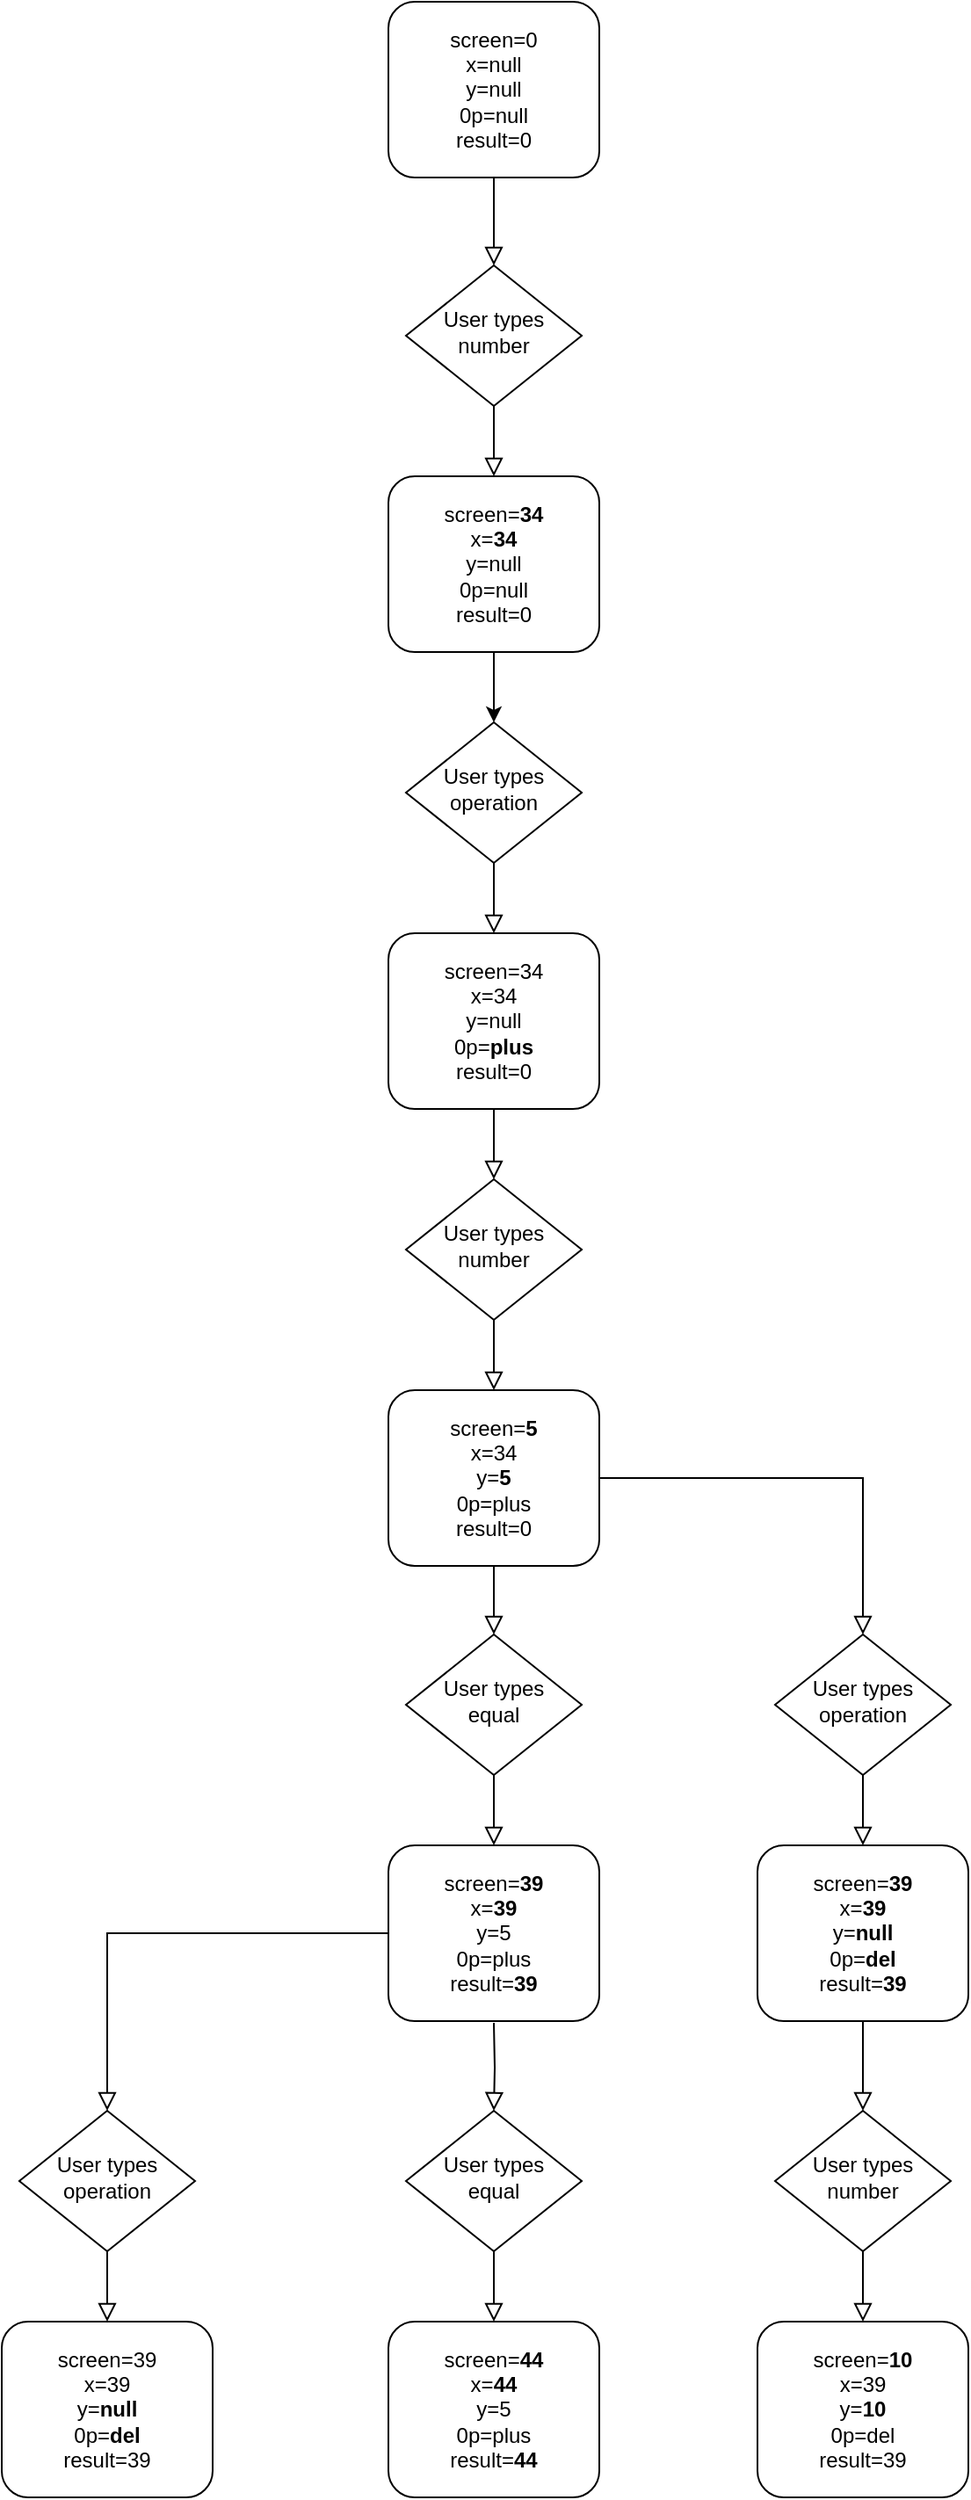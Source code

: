 <mxfile version="20.0.4" type="device"><diagram id="C5RBs43oDa-KdzZeNtuy" name="Page-1"><mxGraphModel dx="2524" dy="917" grid="1" gridSize="10" guides="1" tooltips="1" connect="1" arrows="1" fold="1" page="1" pageScale="1" pageWidth="827" pageHeight="1169" math="0" shadow="0"><root><mxCell id="WIyWlLk6GJQsqaUBKTNV-0"/><mxCell id="WIyWlLk6GJQsqaUBKTNV-1" parent="WIyWlLk6GJQsqaUBKTNV-0"/><mxCell id="WIyWlLk6GJQsqaUBKTNV-2" value="" style="rounded=0;html=1;jettySize=auto;orthogonalLoop=1;fontSize=11;endArrow=block;endFill=0;endSize=8;strokeWidth=1;shadow=0;labelBackgroundColor=none;edgeStyle=orthogonalEdgeStyle;" parent="WIyWlLk6GJQsqaUBKTNV-1" source="WIyWlLk6GJQsqaUBKTNV-3" target="WIyWlLk6GJQsqaUBKTNV-6" edge="1"><mxGeometry relative="1" as="geometry"/></mxCell><mxCell id="WIyWlLk6GJQsqaUBKTNV-3" value="screen=0&lt;br&gt;x=null&lt;br&gt;y=null&lt;br&gt;0p=null&lt;br&gt;result=0" style="rounded=1;whiteSpace=wrap;html=1;fontSize=12;glass=0;strokeWidth=1;shadow=0;" parent="WIyWlLk6GJQsqaUBKTNV-1" vertex="1"><mxGeometry x="160" y="20" width="120" height="100" as="geometry"/></mxCell><mxCell id="WIyWlLk6GJQsqaUBKTNV-4" value="" style="rounded=0;html=1;jettySize=auto;orthogonalLoop=1;fontSize=11;endArrow=block;endFill=0;endSize=8;strokeWidth=1;shadow=0;labelBackgroundColor=none;edgeStyle=orthogonalEdgeStyle;" parent="WIyWlLk6GJQsqaUBKTNV-1" source="WIyWlLk6GJQsqaUBKTNV-6" edge="1"><mxGeometry y="20" relative="1" as="geometry"><mxPoint as="offset"/><mxPoint x="220" y="290" as="targetPoint"/></mxGeometry></mxCell><mxCell id="WIyWlLk6GJQsqaUBKTNV-6" value="User types number" style="rhombus;whiteSpace=wrap;html=1;shadow=0;fontFamily=Helvetica;fontSize=12;align=center;strokeWidth=1;spacing=6;spacingTop=-4;" parent="WIyWlLk6GJQsqaUBKTNV-1" vertex="1"><mxGeometry x="170" y="170" width="100" height="80" as="geometry"/></mxCell><mxCell id="RcGq7jymImwT0r9FYBpx-5" style="edgeStyle=orthogonalEdgeStyle;rounded=0;orthogonalLoop=1;jettySize=auto;html=1;entryX=0.5;entryY=0;entryDx=0;entryDy=0;" edge="1" parent="WIyWlLk6GJQsqaUBKTNV-1" source="RcGq7jymImwT0r9FYBpx-0" target="RcGq7jymImwT0r9FYBpx-3"><mxGeometry relative="1" as="geometry"><mxPoint x="220" y="410" as="targetPoint"/></mxGeometry></mxCell><mxCell id="RcGq7jymImwT0r9FYBpx-0" value="screen=&lt;b&gt;34&lt;/b&gt;&lt;br&gt;x=&lt;b&gt;34&lt;/b&gt;&lt;br&gt;y=null&lt;br&gt;0p=null&lt;br&gt;result=0" style="rounded=1;whiteSpace=wrap;html=1;fontSize=12;glass=0;strokeWidth=1;shadow=0;" vertex="1" parent="WIyWlLk6GJQsqaUBKTNV-1"><mxGeometry x="160" y="290" width="120" height="100" as="geometry"/></mxCell><mxCell id="RcGq7jymImwT0r9FYBpx-2" value="screen=34&lt;br&gt;x=34&lt;br&gt;y=null&lt;br&gt;0p=&lt;b&gt;plus&lt;/b&gt;&lt;br&gt;result=0" style="rounded=1;whiteSpace=wrap;html=1;fontSize=12;glass=0;strokeWidth=1;shadow=0;" vertex="1" parent="WIyWlLk6GJQsqaUBKTNV-1"><mxGeometry x="160" y="550" width="120" height="100" as="geometry"/></mxCell><mxCell id="RcGq7jymImwT0r9FYBpx-3" value="User types operation" style="rhombus;whiteSpace=wrap;html=1;shadow=0;fontFamily=Helvetica;fontSize=12;align=center;strokeWidth=1;spacing=6;spacingTop=-4;" vertex="1" parent="WIyWlLk6GJQsqaUBKTNV-1"><mxGeometry x="170" y="430" width="100" height="80" as="geometry"/></mxCell><mxCell id="RcGq7jymImwT0r9FYBpx-6" value="" style="rounded=0;html=1;jettySize=auto;orthogonalLoop=1;fontSize=11;endArrow=block;endFill=0;endSize=8;strokeWidth=1;shadow=0;labelBackgroundColor=none;edgeStyle=orthogonalEdgeStyle;exitX=0.5;exitY=1;exitDx=0;exitDy=0;entryX=0.5;entryY=0;entryDx=0;entryDy=0;" edge="1" parent="WIyWlLk6GJQsqaUBKTNV-1" source="RcGq7jymImwT0r9FYBpx-3" target="RcGq7jymImwT0r9FYBpx-2"><mxGeometry y="20" relative="1" as="geometry"><mxPoint as="offset"/><mxPoint x="320" y="520" as="sourcePoint"/><mxPoint x="320" y="560" as="targetPoint"/></mxGeometry></mxCell><mxCell id="RcGq7jymImwT0r9FYBpx-7" value="screen=&lt;b&gt;5&lt;/b&gt;&lt;br&gt;x=34&lt;br&gt;y=&lt;b&gt;5&lt;/b&gt;&lt;br&gt;0p=plus&lt;br&gt;result=0" style="rounded=1;whiteSpace=wrap;html=1;fontSize=12;glass=0;strokeWidth=1;shadow=0;" vertex="1" parent="WIyWlLk6GJQsqaUBKTNV-1"><mxGeometry x="160" y="810" width="120" height="100" as="geometry"/></mxCell><mxCell id="RcGq7jymImwT0r9FYBpx-8" value="User types number" style="rhombus;whiteSpace=wrap;html=1;shadow=0;fontFamily=Helvetica;fontSize=12;align=center;strokeWidth=1;spacing=6;spacingTop=-4;" vertex="1" parent="WIyWlLk6GJQsqaUBKTNV-1"><mxGeometry x="170" y="690" width="100" height="80" as="geometry"/></mxCell><mxCell id="RcGq7jymImwT0r9FYBpx-9" value="" style="rounded=0;html=1;jettySize=auto;orthogonalLoop=1;fontSize=11;endArrow=block;endFill=0;endSize=8;strokeWidth=1;shadow=0;labelBackgroundColor=none;edgeStyle=orthogonalEdgeStyle;exitX=0.5;exitY=1;exitDx=0;exitDy=0;entryX=0.5;entryY=0;entryDx=0;entryDy=0;" edge="1" parent="WIyWlLk6GJQsqaUBKTNV-1" source="RcGq7jymImwT0r9FYBpx-8" target="RcGq7jymImwT0r9FYBpx-7"><mxGeometry y="20" relative="1" as="geometry"><mxPoint as="offset"/><mxPoint x="320" y="780" as="sourcePoint"/><mxPoint x="320" y="820" as="targetPoint"/></mxGeometry></mxCell><mxCell id="RcGq7jymImwT0r9FYBpx-10" value="" style="rounded=0;html=1;jettySize=auto;orthogonalLoop=1;fontSize=11;endArrow=block;endFill=0;endSize=8;strokeWidth=1;shadow=0;labelBackgroundColor=none;edgeStyle=orthogonalEdgeStyle;exitX=0.5;exitY=1;exitDx=0;exitDy=0;entryX=0.5;entryY=0;entryDx=0;entryDy=0;" edge="1" parent="WIyWlLk6GJQsqaUBKTNV-1" source="RcGq7jymImwT0r9FYBpx-2" target="RcGq7jymImwT0r9FYBpx-8"><mxGeometry y="20" relative="1" as="geometry"><mxPoint as="offset"/><mxPoint x="240" y="680" as="sourcePoint"/><mxPoint x="240" y="720" as="targetPoint"/></mxGeometry></mxCell><mxCell id="RcGq7jymImwT0r9FYBpx-11" value="screen=&lt;b&gt;39&lt;/b&gt;&lt;br&gt;x=&lt;b&gt;39&lt;/b&gt;&lt;br&gt;y=5&lt;br&gt;0p=plus&lt;br&gt;result=&lt;b&gt;39&lt;/b&gt;" style="rounded=1;whiteSpace=wrap;html=1;fontSize=12;glass=0;strokeWidth=1;shadow=0;" vertex="1" parent="WIyWlLk6GJQsqaUBKTNV-1"><mxGeometry x="160" y="1069" width="120" height="100" as="geometry"/></mxCell><mxCell id="RcGq7jymImwT0r9FYBpx-12" value="User types equal" style="rhombus;whiteSpace=wrap;html=1;shadow=0;fontFamily=Helvetica;fontSize=12;align=center;strokeWidth=1;spacing=6;spacingTop=-4;" vertex="1" parent="WIyWlLk6GJQsqaUBKTNV-1"><mxGeometry x="170" y="949" width="100" height="80" as="geometry"/></mxCell><mxCell id="RcGq7jymImwT0r9FYBpx-13" value="" style="rounded=0;html=1;jettySize=auto;orthogonalLoop=1;fontSize=11;endArrow=block;endFill=0;endSize=8;strokeWidth=1;shadow=0;labelBackgroundColor=none;edgeStyle=orthogonalEdgeStyle;exitX=0.5;exitY=1;exitDx=0;exitDy=0;entryX=0.5;entryY=0;entryDx=0;entryDy=0;" edge="1" parent="WIyWlLk6GJQsqaUBKTNV-1" source="RcGq7jymImwT0r9FYBpx-12" target="RcGq7jymImwT0r9FYBpx-11"><mxGeometry y="20" relative="1" as="geometry"><mxPoint as="offset"/><mxPoint x="320" y="1039" as="sourcePoint"/><mxPoint x="320" y="1079" as="targetPoint"/></mxGeometry></mxCell><mxCell id="RcGq7jymImwT0r9FYBpx-14" value="" style="rounded=0;html=1;jettySize=auto;orthogonalLoop=1;fontSize=11;endArrow=block;endFill=0;endSize=8;strokeWidth=1;shadow=0;labelBackgroundColor=none;edgeStyle=orthogonalEdgeStyle;entryX=0.5;entryY=0;entryDx=0;entryDy=0;exitX=0.5;exitY=1;exitDx=0;exitDy=0;" edge="1" parent="WIyWlLk6GJQsqaUBKTNV-1" source="RcGq7jymImwT0r9FYBpx-7" target="RcGq7jymImwT0r9FYBpx-12"><mxGeometry y="20" relative="1" as="geometry"><mxPoint as="offset"/><mxPoint x="270" y="940" as="sourcePoint"/><mxPoint x="270" y="980" as="targetPoint"/></mxGeometry></mxCell><mxCell id="RcGq7jymImwT0r9FYBpx-15" value="screen=&lt;b&gt;44&lt;/b&gt;&lt;br&gt;x=&lt;b&gt;44&lt;/b&gt;&lt;br&gt;y=5&lt;br&gt;0p=plus&lt;br&gt;result=&lt;b&gt;44&lt;/b&gt;" style="rounded=1;whiteSpace=wrap;html=1;fontSize=12;glass=0;strokeWidth=1;shadow=0;" vertex="1" parent="WIyWlLk6GJQsqaUBKTNV-1"><mxGeometry x="160" y="1340" width="120" height="100" as="geometry"/></mxCell><mxCell id="RcGq7jymImwT0r9FYBpx-16" value="User types equal" style="rhombus;whiteSpace=wrap;html=1;shadow=0;fontFamily=Helvetica;fontSize=12;align=center;strokeWidth=1;spacing=6;spacingTop=-4;" vertex="1" parent="WIyWlLk6GJQsqaUBKTNV-1"><mxGeometry x="170" y="1220" width="100" height="80" as="geometry"/></mxCell><mxCell id="RcGq7jymImwT0r9FYBpx-17" value="" style="rounded=0;html=1;jettySize=auto;orthogonalLoop=1;fontSize=11;endArrow=block;endFill=0;endSize=8;strokeWidth=1;shadow=0;labelBackgroundColor=none;edgeStyle=orthogonalEdgeStyle;exitX=0.5;exitY=1;exitDx=0;exitDy=0;entryX=0.5;entryY=0;entryDx=0;entryDy=0;" edge="1" parent="WIyWlLk6GJQsqaUBKTNV-1" source="RcGq7jymImwT0r9FYBpx-16" target="RcGq7jymImwT0r9FYBpx-15"><mxGeometry y="20" relative="1" as="geometry"><mxPoint as="offset"/><mxPoint x="320" y="1310" as="sourcePoint"/><mxPoint x="320" y="1350" as="targetPoint"/></mxGeometry></mxCell><mxCell id="RcGq7jymImwT0r9FYBpx-18" value="" style="rounded=0;html=1;jettySize=auto;orthogonalLoop=1;fontSize=11;endArrow=block;endFill=0;endSize=8;strokeWidth=1;shadow=0;labelBackgroundColor=none;edgeStyle=orthogonalEdgeStyle;entryX=0.5;entryY=0;entryDx=0;entryDy=0;" edge="1" parent="WIyWlLk6GJQsqaUBKTNV-1" target="RcGq7jymImwT0r9FYBpx-16"><mxGeometry y="20" relative="1" as="geometry"><mxPoint as="offset"/><mxPoint x="220" y="1170" as="sourcePoint"/><mxPoint x="360" y="1280" as="targetPoint"/></mxGeometry></mxCell><mxCell id="RcGq7jymImwT0r9FYBpx-19" value="screen=&lt;b&gt;39&lt;/b&gt;&lt;br&gt;x=&lt;b&gt;39&lt;/b&gt;&lt;br&gt;y=&lt;b&gt;null&lt;/b&gt;&lt;br&gt;0p=&lt;b&gt;del&lt;/b&gt;&lt;br&gt;result=&lt;b&gt;39&lt;/b&gt;" style="rounded=1;whiteSpace=wrap;html=1;fontSize=12;glass=0;strokeWidth=1;shadow=0;" vertex="1" parent="WIyWlLk6GJQsqaUBKTNV-1"><mxGeometry x="370" y="1069" width="120" height="100" as="geometry"/></mxCell><mxCell id="RcGq7jymImwT0r9FYBpx-20" value="User types operation" style="rhombus;whiteSpace=wrap;html=1;shadow=0;fontFamily=Helvetica;fontSize=12;align=center;strokeWidth=1;spacing=6;spacingTop=-4;" vertex="1" parent="WIyWlLk6GJQsqaUBKTNV-1"><mxGeometry x="380" y="949" width="100" height="80" as="geometry"/></mxCell><mxCell id="RcGq7jymImwT0r9FYBpx-21" value="" style="rounded=0;html=1;jettySize=auto;orthogonalLoop=1;fontSize=11;endArrow=block;endFill=0;endSize=8;strokeWidth=1;shadow=0;labelBackgroundColor=none;edgeStyle=orthogonalEdgeStyle;exitX=0.5;exitY=1;exitDx=0;exitDy=0;entryX=0.5;entryY=0;entryDx=0;entryDy=0;" edge="1" parent="WIyWlLk6GJQsqaUBKTNV-1" source="RcGq7jymImwT0r9FYBpx-20" target="RcGq7jymImwT0r9FYBpx-19"><mxGeometry y="20" relative="1" as="geometry"><mxPoint as="offset"/><mxPoint x="530" y="1039" as="sourcePoint"/><mxPoint x="530" y="1079" as="targetPoint"/></mxGeometry></mxCell><mxCell id="RcGq7jymImwT0r9FYBpx-22" value="screen=&lt;b&gt;10&lt;/b&gt;&lt;br&gt;x=39&lt;br&gt;y=&lt;b&gt;10&lt;/b&gt;&lt;br&gt;0p=del&lt;br&gt;result=39" style="rounded=1;whiteSpace=wrap;html=1;fontSize=12;glass=0;strokeWidth=1;shadow=0;" vertex="1" parent="WIyWlLk6GJQsqaUBKTNV-1"><mxGeometry x="370" y="1340" width="120" height="100" as="geometry"/></mxCell><mxCell id="RcGq7jymImwT0r9FYBpx-23" value="User types number" style="rhombus;whiteSpace=wrap;html=1;shadow=0;fontFamily=Helvetica;fontSize=12;align=center;strokeWidth=1;spacing=6;spacingTop=-4;" vertex="1" parent="WIyWlLk6GJQsqaUBKTNV-1"><mxGeometry x="380" y="1220" width="100" height="80" as="geometry"/></mxCell><mxCell id="RcGq7jymImwT0r9FYBpx-24" value="" style="rounded=0;html=1;jettySize=auto;orthogonalLoop=1;fontSize=11;endArrow=block;endFill=0;endSize=8;strokeWidth=1;shadow=0;labelBackgroundColor=none;edgeStyle=orthogonalEdgeStyle;exitX=0.5;exitY=1;exitDx=0;exitDy=0;entryX=0.5;entryY=0;entryDx=0;entryDy=0;" edge="1" parent="WIyWlLk6GJQsqaUBKTNV-1" source="RcGq7jymImwT0r9FYBpx-23" target="RcGq7jymImwT0r9FYBpx-22"><mxGeometry y="20" relative="1" as="geometry"><mxPoint as="offset"/><mxPoint x="530" y="1310" as="sourcePoint"/><mxPoint x="530" y="1350" as="targetPoint"/></mxGeometry></mxCell><mxCell id="RcGq7jymImwT0r9FYBpx-25" value="" style="rounded=0;html=1;jettySize=auto;orthogonalLoop=1;fontSize=11;endArrow=block;endFill=0;endSize=8;strokeWidth=1;shadow=0;labelBackgroundColor=none;edgeStyle=orthogonalEdgeStyle;exitX=0.5;exitY=1;exitDx=0;exitDy=0;entryX=0.5;entryY=0;entryDx=0;entryDy=0;" edge="1" parent="WIyWlLk6GJQsqaUBKTNV-1" source="RcGq7jymImwT0r9FYBpx-19" target="RcGq7jymImwT0r9FYBpx-23"><mxGeometry y="20" relative="1" as="geometry"><mxPoint as="offset"/><mxPoint x="450" y="1199" as="sourcePoint"/><mxPoint x="450" y="1239" as="targetPoint"/></mxGeometry></mxCell><mxCell id="RcGq7jymImwT0r9FYBpx-26" value="" style="rounded=0;html=1;jettySize=auto;orthogonalLoop=1;fontSize=11;endArrow=block;endFill=0;endSize=8;strokeWidth=1;shadow=0;labelBackgroundColor=none;edgeStyle=orthogonalEdgeStyle;entryX=0.5;entryY=0;entryDx=0;entryDy=0;exitX=1;exitY=0.5;exitDx=0;exitDy=0;" edge="1" parent="WIyWlLk6GJQsqaUBKTNV-1" source="RcGq7jymImwT0r9FYBpx-7" target="RcGq7jymImwT0r9FYBpx-20"><mxGeometry y="20" relative="1" as="geometry"><mxPoint as="offset"/><mxPoint x="460" y="880" as="sourcePoint"/><mxPoint x="460" y="919" as="targetPoint"/></mxGeometry></mxCell><mxCell id="RcGq7jymImwT0r9FYBpx-27" value="screen=39&lt;br&gt;x=39&lt;br&gt;y=&lt;b&gt;null&lt;/b&gt;&lt;br&gt;0p=&lt;b&gt;del&lt;/b&gt;&lt;br&gt;result=39" style="rounded=1;whiteSpace=wrap;html=1;fontSize=12;glass=0;strokeWidth=1;shadow=0;" vertex="1" parent="WIyWlLk6GJQsqaUBKTNV-1"><mxGeometry x="-60" y="1340" width="120" height="100" as="geometry"/></mxCell><mxCell id="RcGq7jymImwT0r9FYBpx-28" value="User types operation" style="rhombus;whiteSpace=wrap;html=1;shadow=0;fontFamily=Helvetica;fontSize=12;align=center;strokeWidth=1;spacing=6;spacingTop=-4;" vertex="1" parent="WIyWlLk6GJQsqaUBKTNV-1"><mxGeometry x="-50" y="1220" width="100" height="80" as="geometry"/></mxCell><mxCell id="RcGq7jymImwT0r9FYBpx-29" value="" style="rounded=0;html=1;jettySize=auto;orthogonalLoop=1;fontSize=11;endArrow=block;endFill=0;endSize=8;strokeWidth=1;shadow=0;labelBackgroundColor=none;edgeStyle=orthogonalEdgeStyle;exitX=0.5;exitY=1;exitDx=0;exitDy=0;entryX=0.5;entryY=0;entryDx=0;entryDy=0;" edge="1" parent="WIyWlLk6GJQsqaUBKTNV-1" source="RcGq7jymImwT0r9FYBpx-28" target="RcGq7jymImwT0r9FYBpx-27"><mxGeometry y="20" relative="1" as="geometry"><mxPoint as="offset"/><mxPoint x="100" y="1310" as="sourcePoint"/><mxPoint x="100" y="1350" as="targetPoint"/></mxGeometry></mxCell><mxCell id="RcGq7jymImwT0r9FYBpx-30" value="" style="rounded=0;html=1;jettySize=auto;orthogonalLoop=1;fontSize=11;endArrow=block;endFill=0;endSize=8;strokeWidth=1;shadow=0;labelBackgroundColor=none;edgeStyle=orthogonalEdgeStyle;exitX=0;exitY=0.5;exitDx=0;exitDy=0;entryX=0.5;entryY=0;entryDx=0;entryDy=0;" edge="1" parent="WIyWlLk6GJQsqaUBKTNV-1" source="RcGq7jymImwT0r9FYBpx-11" target="RcGq7jymImwT0r9FYBpx-28"><mxGeometry y="20" relative="1" as="geometry"><mxPoint as="offset"/><mxPoint x="60" y="1060" as="sourcePoint"/><mxPoint x="60" y="1100" as="targetPoint"/></mxGeometry></mxCell></root></mxGraphModel></diagram></mxfile>